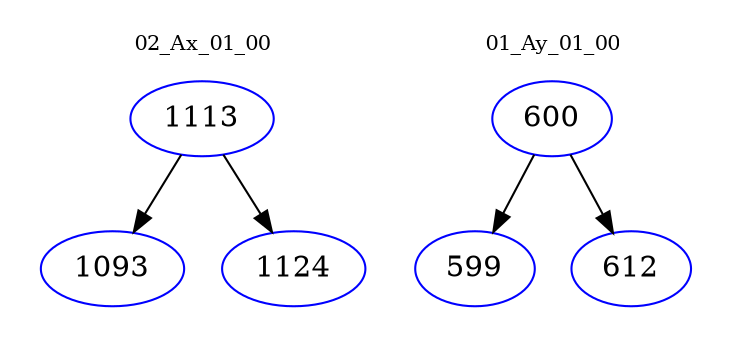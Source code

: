 digraph{
subgraph cluster_0 {
color = white
label = "02_Ax_01_00";
fontsize=10;
T0_1113 [label="1113", color="blue"]
T0_1113 -> T0_1093 [color="black"]
T0_1093 [label="1093", color="blue"]
T0_1113 -> T0_1124 [color="black"]
T0_1124 [label="1124", color="blue"]
}
subgraph cluster_1 {
color = white
label = "01_Ay_01_00";
fontsize=10;
T1_600 [label="600", color="blue"]
T1_600 -> T1_599 [color="black"]
T1_599 [label="599", color="blue"]
T1_600 -> T1_612 [color="black"]
T1_612 [label="612", color="blue"]
}
}
